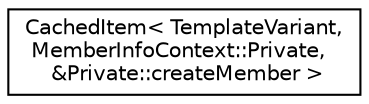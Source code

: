 digraph "Graphical Class Hierarchy"
{
 // LATEX_PDF_SIZE
  edge [fontname="Helvetica",fontsize="10",labelfontname="Helvetica",labelfontsize="10"];
  node [fontname="Helvetica",fontsize="10",shape=record];
  rankdir="LR";
  Node0 [label="CachedItem\< TemplateVariant,\l MemberInfoContext::Private,\l &Private::createMember \>",height=0.2,width=0.4,color="black", fillcolor="white", style="filled",URL="$classCachedItem.html",tooltip=" "];
}
